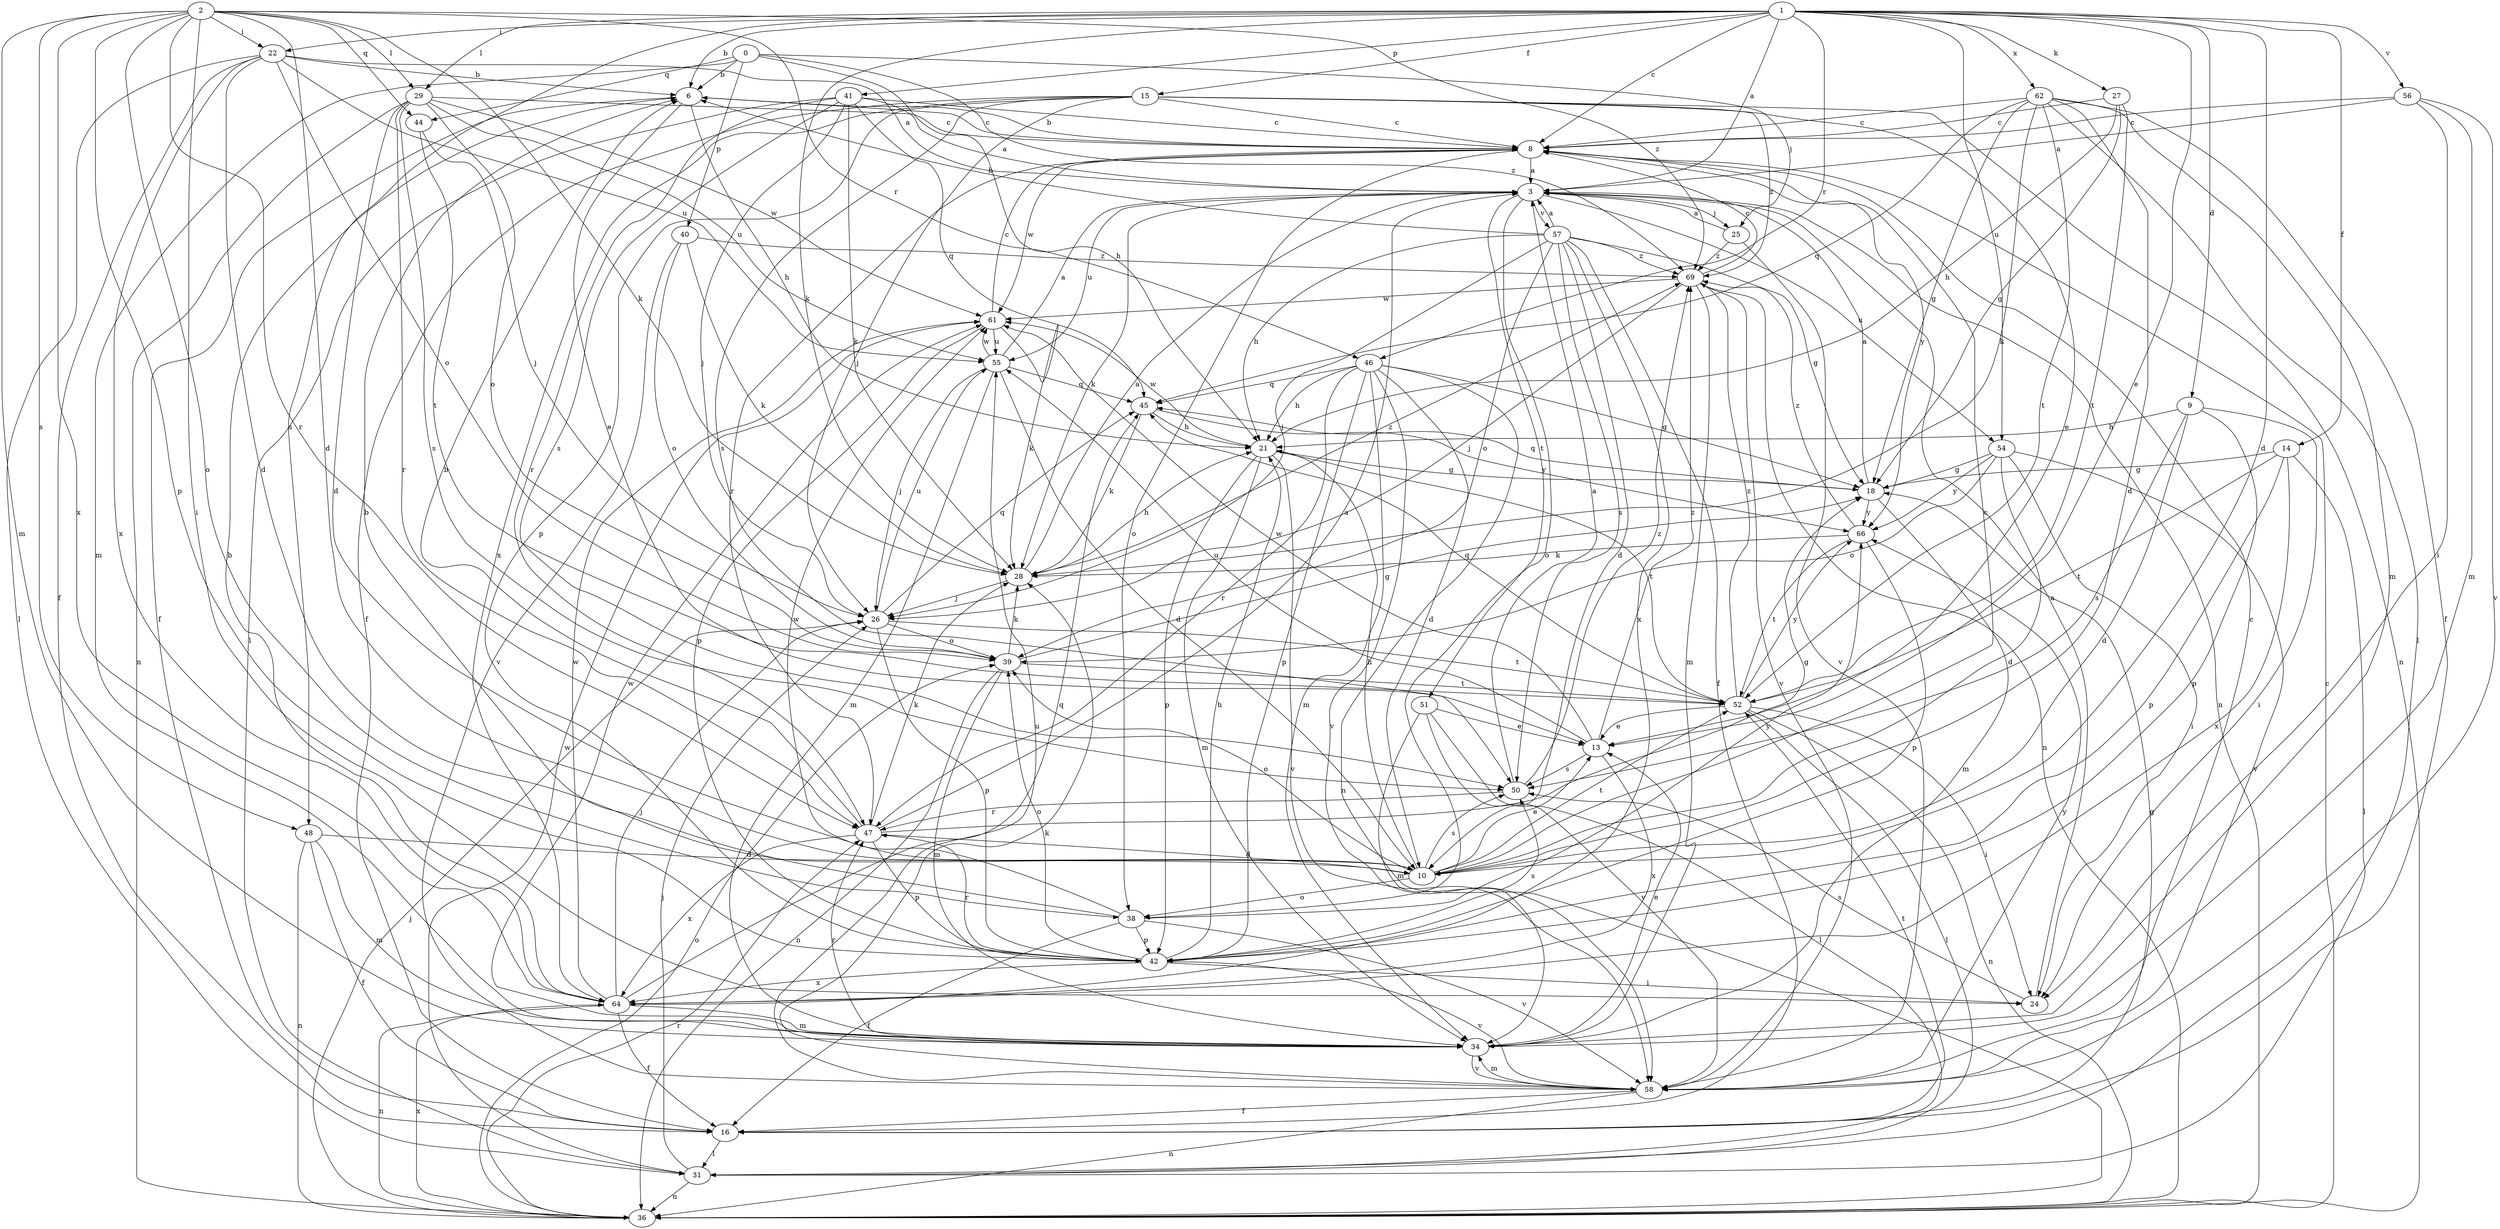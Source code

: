 strict digraph  {
0;
1;
2;
3;
6;
8;
9;
10;
13;
14;
15;
16;
18;
21;
22;
24;
25;
26;
27;
28;
29;
31;
34;
36;
38;
39;
40;
41;
42;
44;
45;
46;
47;
48;
50;
51;
52;
54;
55;
56;
57;
58;
61;
62;
64;
66;
69;
0 -> 6  [label=b];
0 -> 21  [label=h];
0 -> 25  [label=j];
0 -> 34  [label=m];
0 -> 40  [label=p];
0 -> 44  [label=q];
0 -> 69  [label=z];
1 -> 3  [label=a];
1 -> 6  [label=b];
1 -> 8  [label=c];
1 -> 9  [label=d];
1 -> 10  [label=d];
1 -> 13  [label=e];
1 -> 14  [label=f];
1 -> 15  [label=f];
1 -> 22  [label=i];
1 -> 27  [label=k];
1 -> 28  [label=k];
1 -> 29  [label=l];
1 -> 41  [label=p];
1 -> 46  [label=r];
1 -> 48  [label=s];
1 -> 54  [label=u];
1 -> 56  [label=v];
1 -> 62  [label=x];
2 -> 10  [label=d];
2 -> 22  [label=i];
2 -> 24  [label=i];
2 -> 28  [label=k];
2 -> 29  [label=l];
2 -> 34  [label=m];
2 -> 38  [label=o];
2 -> 42  [label=p];
2 -> 44  [label=q];
2 -> 46  [label=r];
2 -> 47  [label=r];
2 -> 48  [label=s];
2 -> 64  [label=x];
2 -> 69  [label=z];
3 -> 25  [label=j];
3 -> 28  [label=k];
3 -> 36  [label=n];
3 -> 38  [label=o];
3 -> 51  [label=t];
3 -> 54  [label=u];
3 -> 55  [label=u];
3 -> 57  [label=v];
6 -> 8  [label=c];
6 -> 13  [label=e];
6 -> 16  [label=f];
6 -> 21  [label=h];
8 -> 3  [label=a];
8 -> 6  [label=b];
8 -> 38  [label=o];
8 -> 47  [label=r];
8 -> 61  [label=w];
8 -> 66  [label=y];
9 -> 10  [label=d];
9 -> 21  [label=h];
9 -> 24  [label=i];
9 -> 42  [label=p];
9 -> 50  [label=s];
10 -> 8  [label=c];
10 -> 13  [label=e];
10 -> 21  [label=h];
10 -> 38  [label=o];
10 -> 39  [label=o];
10 -> 50  [label=s];
10 -> 52  [label=t];
13 -> 50  [label=s];
13 -> 55  [label=u];
13 -> 61  [label=w];
13 -> 64  [label=x];
13 -> 69  [label=z];
14 -> 18  [label=g];
14 -> 31  [label=l];
14 -> 42  [label=p];
14 -> 52  [label=t];
14 -> 64  [label=x];
15 -> 8  [label=c];
15 -> 13  [label=e];
15 -> 16  [label=f];
15 -> 26  [label=j];
15 -> 36  [label=n];
15 -> 42  [label=p];
15 -> 50  [label=s];
15 -> 64  [label=x];
15 -> 69  [label=z];
16 -> 18  [label=g];
16 -> 31  [label=l];
16 -> 52  [label=t];
18 -> 3  [label=a];
18 -> 34  [label=m];
18 -> 45  [label=q];
18 -> 66  [label=y];
21 -> 18  [label=g];
21 -> 34  [label=m];
21 -> 42  [label=p];
21 -> 52  [label=t];
21 -> 58  [label=v];
21 -> 61  [label=w];
22 -> 3  [label=a];
22 -> 6  [label=b];
22 -> 10  [label=d];
22 -> 16  [label=f];
22 -> 31  [label=l];
22 -> 39  [label=o];
22 -> 55  [label=u];
22 -> 64  [label=x];
24 -> 3  [label=a];
24 -> 50  [label=s];
25 -> 3  [label=a];
25 -> 58  [label=v];
25 -> 69  [label=z];
26 -> 39  [label=o];
26 -> 42  [label=p];
26 -> 45  [label=q];
26 -> 52  [label=t];
26 -> 55  [label=u];
27 -> 8  [label=c];
27 -> 18  [label=g];
27 -> 21  [label=h];
27 -> 52  [label=t];
28 -> 3  [label=a];
28 -> 21  [label=h];
28 -> 26  [label=j];
28 -> 69  [label=z];
29 -> 8  [label=c];
29 -> 10  [label=d];
29 -> 36  [label=n];
29 -> 39  [label=o];
29 -> 47  [label=r];
29 -> 50  [label=s];
29 -> 55  [label=u];
29 -> 61  [label=w];
31 -> 26  [label=j];
31 -> 36  [label=n];
31 -> 61  [label=w];
34 -> 13  [label=e];
34 -> 47  [label=r];
34 -> 58  [label=v];
34 -> 61  [label=w];
36 -> 8  [label=c];
36 -> 26  [label=j];
36 -> 39  [label=o];
36 -> 47  [label=r];
36 -> 64  [label=x];
38 -> 6  [label=b];
38 -> 16  [label=f];
38 -> 42  [label=p];
38 -> 58  [label=v];
38 -> 61  [label=w];
38 -> 66  [label=y];
39 -> 18  [label=g];
39 -> 28  [label=k];
39 -> 34  [label=m];
39 -> 36  [label=n];
39 -> 52  [label=t];
40 -> 28  [label=k];
40 -> 39  [label=o];
40 -> 58  [label=v];
40 -> 69  [label=z];
41 -> 3  [label=a];
41 -> 8  [label=c];
41 -> 26  [label=j];
41 -> 28  [label=k];
41 -> 31  [label=l];
41 -> 45  [label=q];
41 -> 47  [label=r];
41 -> 50  [label=s];
42 -> 21  [label=h];
42 -> 24  [label=i];
42 -> 39  [label=o];
42 -> 47  [label=r];
42 -> 50  [label=s];
42 -> 58  [label=v];
42 -> 64  [label=x];
44 -> 26  [label=j];
44 -> 52  [label=t];
45 -> 21  [label=h];
45 -> 28  [label=k];
45 -> 66  [label=y];
46 -> 10  [label=d];
46 -> 18  [label=g];
46 -> 21  [label=h];
46 -> 34  [label=m];
46 -> 36  [label=n];
46 -> 42  [label=p];
46 -> 45  [label=q];
46 -> 47  [label=r];
46 -> 58  [label=v];
47 -> 3  [label=a];
47 -> 6  [label=b];
47 -> 10  [label=d];
47 -> 18  [label=g];
47 -> 28  [label=k];
47 -> 42  [label=p];
47 -> 64  [label=x];
48 -> 10  [label=d];
48 -> 16  [label=f];
48 -> 34  [label=m];
48 -> 36  [label=n];
50 -> 3  [label=a];
50 -> 47  [label=r];
50 -> 69  [label=z];
51 -> 13  [label=e];
51 -> 31  [label=l];
51 -> 34  [label=m];
51 -> 58  [label=v];
52 -> 13  [label=e];
52 -> 24  [label=i];
52 -> 31  [label=l];
52 -> 36  [label=n];
52 -> 45  [label=q];
52 -> 66  [label=y];
52 -> 69  [label=z];
54 -> 10  [label=d];
54 -> 18  [label=g];
54 -> 24  [label=i];
54 -> 39  [label=o];
54 -> 58  [label=v];
54 -> 66  [label=y];
55 -> 3  [label=a];
55 -> 10  [label=d];
55 -> 26  [label=j];
55 -> 34  [label=m];
55 -> 45  [label=q];
55 -> 61  [label=w];
56 -> 3  [label=a];
56 -> 8  [label=c];
56 -> 24  [label=i];
56 -> 34  [label=m];
56 -> 58  [label=v];
57 -> 3  [label=a];
57 -> 6  [label=b];
57 -> 10  [label=d];
57 -> 16  [label=f];
57 -> 18  [label=g];
57 -> 21  [label=h];
57 -> 26  [label=j];
57 -> 39  [label=o];
57 -> 50  [label=s];
57 -> 64  [label=x];
57 -> 69  [label=z];
58 -> 8  [label=c];
58 -> 16  [label=f];
58 -> 28  [label=k];
58 -> 34  [label=m];
58 -> 36  [label=n];
58 -> 55  [label=u];
58 -> 66  [label=y];
61 -> 8  [label=c];
61 -> 28  [label=k];
61 -> 42  [label=p];
61 -> 55  [label=u];
62 -> 8  [label=c];
62 -> 10  [label=d];
62 -> 16  [label=f];
62 -> 18  [label=g];
62 -> 28  [label=k];
62 -> 31  [label=l];
62 -> 34  [label=m];
62 -> 45  [label=q];
62 -> 52  [label=t];
64 -> 6  [label=b];
64 -> 16  [label=f];
64 -> 26  [label=j];
64 -> 34  [label=m];
64 -> 36  [label=n];
64 -> 45  [label=q];
64 -> 61  [label=w];
66 -> 28  [label=k];
66 -> 42  [label=p];
66 -> 52  [label=t];
66 -> 69  [label=z];
69 -> 8  [label=c];
69 -> 26  [label=j];
69 -> 34  [label=m];
69 -> 36  [label=n];
69 -> 58  [label=v];
69 -> 61  [label=w];
}
